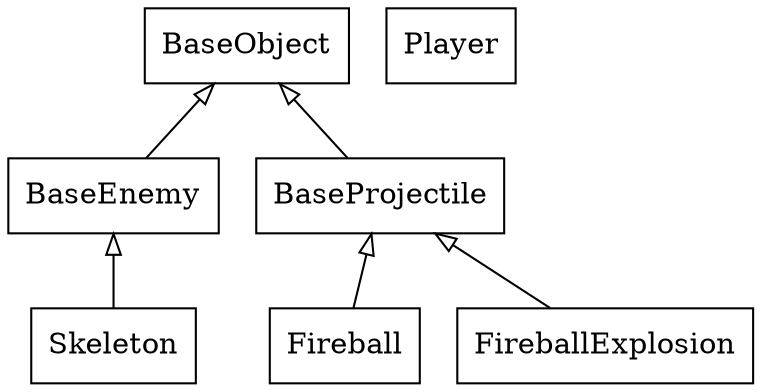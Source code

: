 digraph inheritance_diagram {
    node [shape=box]
    edge [dir=back arrowtail=empty]

    BaseEnemy
    BaseObject
    BaseProjectile
    Fireball
    FireballExplosion
    BaseEnemy
    Player
    Skeleton

    BaseObject->{BaseEnemy, BaseProjectile}
    BaseProjectile->{Fireball, FireballExplosion}
    BaseEnemy->Skeleton
}

// use `dot -Tpng -O inheritance.gv` to generate a .png